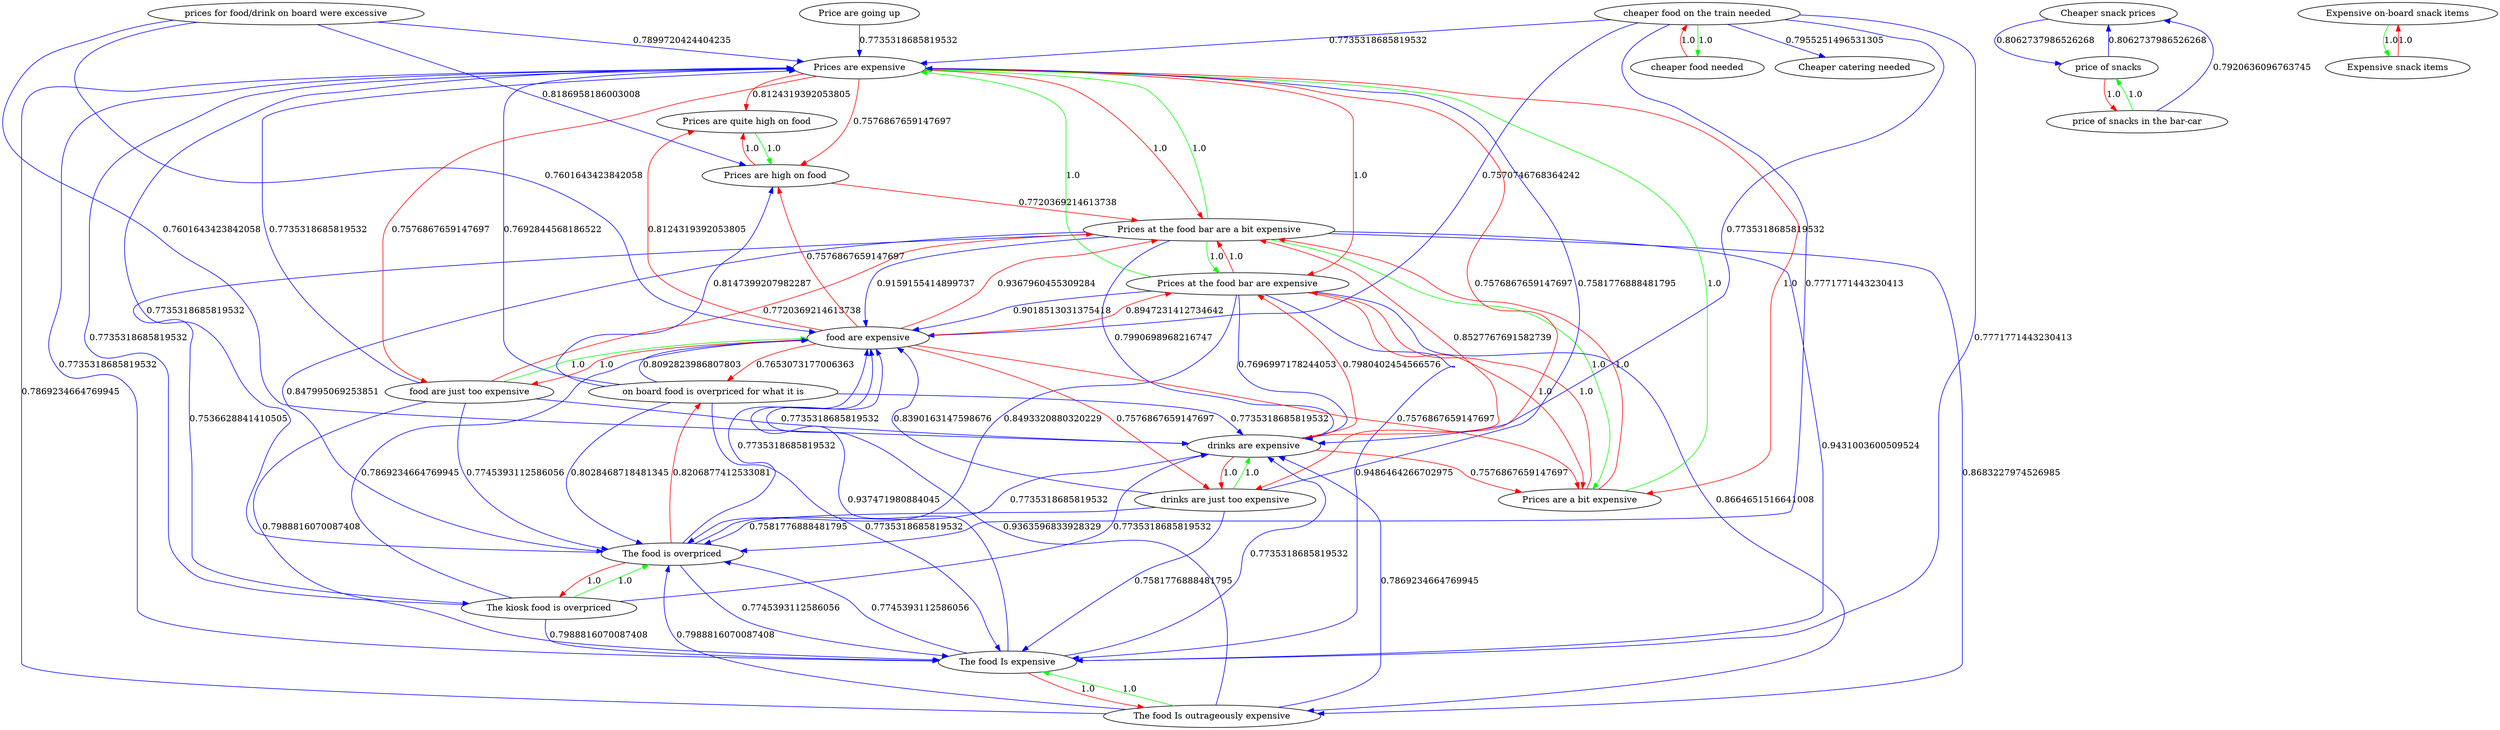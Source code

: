 digraph rawGraph {
"Cheaper catering needed";"Cheaper snack prices";"Expensive on-board snack items";"Expensive snack items";"Price are going up";"Prices are quite high on food";"Prices are high on food";"Prices at the food bar are a bit expensive";"Prices at the food bar are expensive";"Prices are expensive";"Prices are a bit expensive";"The food Is outrageously expensive";"The food Is expensive";"The kiosk food is overpriced";"The food is overpriced";"cheaper food on the train needed";"cheaper food needed";"drinks are just too expensive";"drinks are expensive";"food are just too expensive";"food are expensive";"on board food is overpriced for what it is";"price of snacks in the bar-car";"price of snacks";"prices for food/drink on board were excessive";"Expensive on-board snack items" -> "Expensive snack items" [label=1.0] [color=green]
"Expensive snack items" -> "Expensive on-board snack items" [label=1.0] [color=red]
"Prices are quite high on food" -> "Prices are high on food" [label=1.0] [color=green]
"Prices are high on food" -> "Prices are quite high on food" [label=1.0] [color=red]
"Prices at the food bar are a bit expensive" -> "Prices at the food bar are expensive" [label=1.0] [color=green]
"Prices at the food bar are expensive" -> "Prices are expensive" [label=1.0] [color=green]
"Prices at the food bar are a bit expensive" -> "Prices are a bit expensive" [label=1.0] [color=green]
"Prices are a bit expensive" -> "Prices are expensive" [label=1.0] [color=green]
"Prices at the food bar are a bit expensive" -> "Prices are expensive" [label=1.0] [color=green]
"Prices at the food bar are expensive" -> "Prices at the food bar are a bit expensive" [label=1.0] [color=red]
"Prices at the food bar are expensive" -> "Prices are a bit expensive" [label=1.0] [color=red]
"Prices are expensive" -> "Prices at the food bar are a bit expensive" [label=1.0] [color=red]
"Prices are expensive" -> "Prices at the food bar are expensive" [label=1.0] [color=red]
"Prices are expensive" -> "Prices are a bit expensive" [label=1.0] [color=red]
"Prices are a bit expensive" -> "Prices at the food bar are a bit expensive" [label=1.0] [color=red]
"Prices are a bit expensive" -> "Prices at the food bar are expensive" [label=1.0] [color=red]
"Price are going up" -> "Prices are expensive" [label=0.7735318685819532] [color=blue]
"Prices are high on food" -> "Prices at the food bar are a bit expensive" [label=0.7720369214613738] [color=red]
"Prices are expensive" -> "Prices are quite high on food" [label=0.8124319392053805] [color=red]
"Prices are expensive" -> "Prices are high on food" [label=0.7576867659147697] [color=red]
"The food Is outrageously expensive" -> "The food Is expensive" [label=1.0] [color=green]
"The food Is expensive" -> "The food Is outrageously expensive" [label=1.0] [color=red]
"Prices at the food bar are a bit expensive" -> "The food Is outrageously expensive" [label=0.8683227974526985] [color=blue]
"Prices at the food bar are a bit expensive" -> "The food Is expensive" [label=0.9431003600509524] [color=blue]
"Prices at the food bar are expensive" -> "The food Is outrageously expensive" [label=0.8664651516641008] [color=blue]
"Prices at the food bar are expensive" -> "The food Is expensive" [label=0.9486464266702975] [color=blue]
"The food Is outrageously expensive" -> "Prices are expensive" [label=0.7869234664769945] [color=blue]
"The food Is expensive" -> "Prices are expensive" [label=0.7735318685819532] [color=blue]
"The kiosk food is overpriced" -> "The food is overpriced" [label=1.0] [color=green]
"The food is overpriced" -> "The kiosk food is overpriced" [label=1.0] [color=red]
"Prices at the food bar are a bit expensive" -> "The kiosk food is overpriced" [label=0.7536628841410505] [color=blue]
"Prices at the food bar are a bit expensive" -> "The food is overpriced" [label=0.847995069253851] [color=blue]
"Prices at the food bar are expensive" -> "The food is overpriced" [label=0.8493320880320229] [color=blue]
"The food Is outrageously expensive" -> "The food is overpriced" [label=0.7988816070087408] [color=blue]
"The food Is expensive" -> "The food is overpriced" [label=0.7745393112586056] [color=blue]
"The kiosk food is overpriced" -> "The food Is expensive" [label=0.7988816070087408] [color=blue]
"The food is overpriced" -> "The food Is expensive" [label=0.7745393112586056] [color=blue]
"cheaper food on the train needed" -> "cheaper food needed" [label=1.0] [color=green]
"cheaper food needed" -> "cheaper food on the train needed" [label=1.0] [color=red]
"cheaper food on the train needed" -> "Cheaper catering needed" [label=0.7955251496531305] [color=blue]
"cheaper food on the train needed" -> "The food Is expensive" [label=0.7771771443230413] [color=blue]
"cheaper food on the train needed" -> "The food is overpriced" [label=0.7771771443230413] [color=blue]
"drinks are just too expensive" -> "drinks are expensive" [label=1.0] [color=green]
"drinks are expensive" -> "drinks are just too expensive" [label=1.0] [color=red]
"Prices at the food bar are a bit expensive" -> "drinks are expensive" [label=0.7990698968216747] [color=blue]
"Prices at the food bar are expensive" -> "drinks are expensive" [label=0.7696997178244053] [color=blue]
"Prices are expensive" -> "drinks are just too expensive" [label=0.7576867659147697] [color=red]
"The food Is outrageously expensive" -> "drinks are expensive" [label=0.7869234664769945] [color=blue]
"The food Is expensive" -> "drinks are expensive" [label=0.7735318685819532] [color=blue]
"drinks are just too expensive" -> "The food Is expensive" [label=0.7581776888481795] [color=blue]
"drinks are expensive" -> "Prices at the food bar are a bit expensive" [label=0.8527767691582739] [color=red]
"drinks are expensive" -> "Prices at the food bar are expensive" [label=0.7980402454566576] [color=red]
"drinks are expensive" -> "Prices are a bit expensive" [label=0.7576867659147697] [color=red]
"food are just too expensive" -> "food are expensive" [label=1.0] [color=green]
"food are expensive" -> "food are just too expensive" [label=1.0] [color=red]
"Prices at the food bar are a bit expensive" -> "food are expensive" [label=0.9159155414899737] [color=blue]
"Prices at the food bar are expensive" -> "food are expensive" [label=0.9018513031375418] [color=blue]
"Prices are expensive" -> "food are just too expensive" [label=0.7576867659147697] [color=red]
"The food Is outrageously expensive" -> "food are expensive" [label=0.9363596833928329] [color=blue]
"The food Is expensive" -> "food are expensive" [label=0.937471980884045] [color=blue]
"The kiosk food is overpriced" -> "food are expensive" [label=0.7869234664769945] [color=blue]
"The food is overpriced" -> "food are expensive" [label=0.7735318685819532] [color=blue]
"cheaper food on the train needed" -> "food are expensive" [label=0.7570746768364242] [color=blue]
"drinks are just too expensive" -> "food are expensive" [label=0.8390163147598676] [color=blue]
"food are just too expensive" -> "Prices at the food bar are a bit expensive" [label=0.7720369214613738] [color=red]
"food are just too expensive" -> "The food Is expensive" [label=0.7988816070087408] [color=blue]
"food are expensive" -> "Prices are quite high on food" [label=0.8124319392053805] [color=red]
"food are expensive" -> "Prices are high on food" [label=0.7576867659147697] [color=red]
"food are expensive" -> "Prices at the food bar are a bit expensive" [label=0.9367960455309284] [color=red]
"food are expensive" -> "Prices at the food bar are expensive" [label=0.8947231412734642] [color=red]
"food are expensive" -> "Prices are a bit expensive" [label=0.7576867659147697] [color=red]
"food are expensive" -> "drinks are just too expensive" [label=0.7576867659147697] [color=red]
"The food is overpriced" -> "on board food is overpriced for what it is" [label=0.8206877412533081] [color=red]
"food are expensive" -> "on board food is overpriced for what it is" [label=0.7653073177006363] [color=red]
"on board food is overpriced for what it is" -> "Prices are high on food" [label=0.8147399207982287] [color=blue]
"on board food is overpriced for what it is" -> "Prices are expensive" [label=0.7692844568186522] [color=blue]
"on board food is overpriced for what it is" -> "The food is overpriced" [label=0.8028468718481345] [color=blue]
"on board food is overpriced for what it is" -> "food are expensive" [label=0.8092823986807803] [color=blue]
"price of snacks in the bar-car" -> "price of snacks" [label=1.0] [color=green]
"price of snacks" -> "price of snacks in the bar-car" [label=1.0] [color=red]
"Cheaper snack prices" -> "price of snacks" [label=0.8062737986526268] [color=blue]
"price of snacks in the bar-car" -> "Cheaper snack prices" [label=0.7920636096763745] [color=blue]
"price of snacks" -> "Cheaper snack prices" [label=0.8062737986526268] [color=blue]
"prices for food/drink on board were excessive" -> "Prices are high on food" [label=0.8186958186003008] [color=blue]
"prices for food/drink on board were excessive" -> "Prices are expensive" [label=0.7899720424404235] [color=blue]
"prices for food/drink on board were excessive" -> "drinks are expensive" [label=0.7601643423842058] [color=blue]
"prices for food/drink on board were excessive" -> "food are expensive" [label=0.7601643423842058] [color=blue]
"The kiosk food is overpriced" -> "Prices are expensive" [label=0.7735318685819532] [color=blue]
"The kiosk food is overpriced" -> "drinks are expensive" [label=0.7735318685819532] [color=blue]
"The food is overpriced" -> "Prices are expensive" [label=0.7735318685819532] [color=blue]
"The food is overpriced" -> "drinks are expensive" [label=0.7735318685819532] [color=blue]
"cheaper food on the train needed" -> "Prices are expensive" [label=0.7735318685819532] [color=blue]
"cheaper food on the train needed" -> "drinks are expensive" [label=0.7735318685819532] [color=blue]
"drinks are just too expensive" -> "The food is overpriced" [label=0.7581776888481795] [color=blue]
"drinks are just too expensive" -> "Prices are expensive" [label=0.7581776888481795] [color=blue]
"food are just too expensive" -> "The food is overpriced" [label=0.7745393112586056] [color=blue]
"food are just too expensive" -> "Prices are expensive" [label=0.7735318685819532] [color=blue]
"food are just too expensive" -> "drinks are expensive" [label=0.7735318685819532] [color=blue]
"on board food is overpriced for what it is" -> "The food Is expensive" [label=0.7735318685819532] [color=blue]
"on board food is overpriced for what it is" -> "drinks are expensive" [label=0.7735318685819532] [color=blue]
}